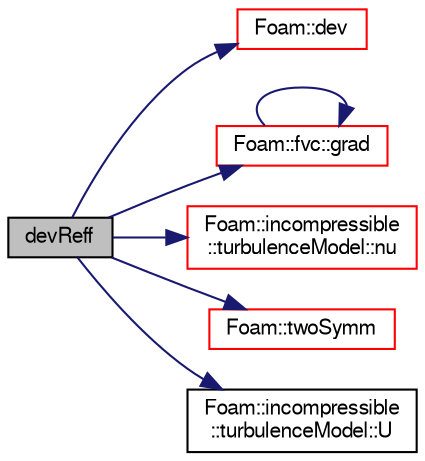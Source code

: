 digraph "devReff"
{
  bgcolor="transparent";
  edge [fontname="FreeSans",fontsize="10",labelfontname="FreeSans",labelfontsize="10"];
  node [fontname="FreeSans",fontsize="10",shape=record];
  rankdir="LR";
  Node1546 [label="devReff",height=0.2,width=0.4,color="black", fillcolor="grey75", style="filled", fontcolor="black"];
  Node1546 -> Node1547 [color="midnightblue",fontsize="10",style="solid",fontname="FreeSans"];
  Node1547 [label="Foam::dev",height=0.2,width=0.4,color="red",URL="$a21124.html#a042ede1d98e91923a7cc5e14e9f86854"];
  Node1546 -> Node1551 [color="midnightblue",fontsize="10",style="solid",fontname="FreeSans"];
  Node1551 [label="Foam::fvc::grad",height=0.2,width=0.4,color="red",URL="$a21134.html#a7c00ec90ecc15ed3005255e42c52827a"];
  Node1551 -> Node1551 [color="midnightblue",fontsize="10",style="solid",fontname="FreeSans"];
  Node1546 -> Node1554 [color="midnightblue",fontsize="10",style="solid",fontname="FreeSans"];
  Node1554 [label="Foam::incompressible\l::turbulenceModel::nu",height=0.2,width=0.4,color="red",URL="$a31102.html#aa739f3daeda1884fecc84f2b36a24021",tooltip="Return the laminar viscosity. "];
  Node1546 -> Node1912 [color="midnightblue",fontsize="10",style="solid",fontname="FreeSans"];
  Node1912 [label="Foam::twoSymm",height=0.2,width=0.4,color="red",URL="$a21124.html#a446550beb700669a32e76d9b87d5e043"];
  Node1546 -> Node1913 [color="midnightblue",fontsize="10",style="solid",fontname="FreeSans"];
  Node1913 [label="Foam::incompressible\l::turbulenceModel::U",height=0.2,width=0.4,color="black",URL="$a31102.html#a536d168d7b335fe81f506f232b5b4872",tooltip="Access function to velocity field. "];
}

